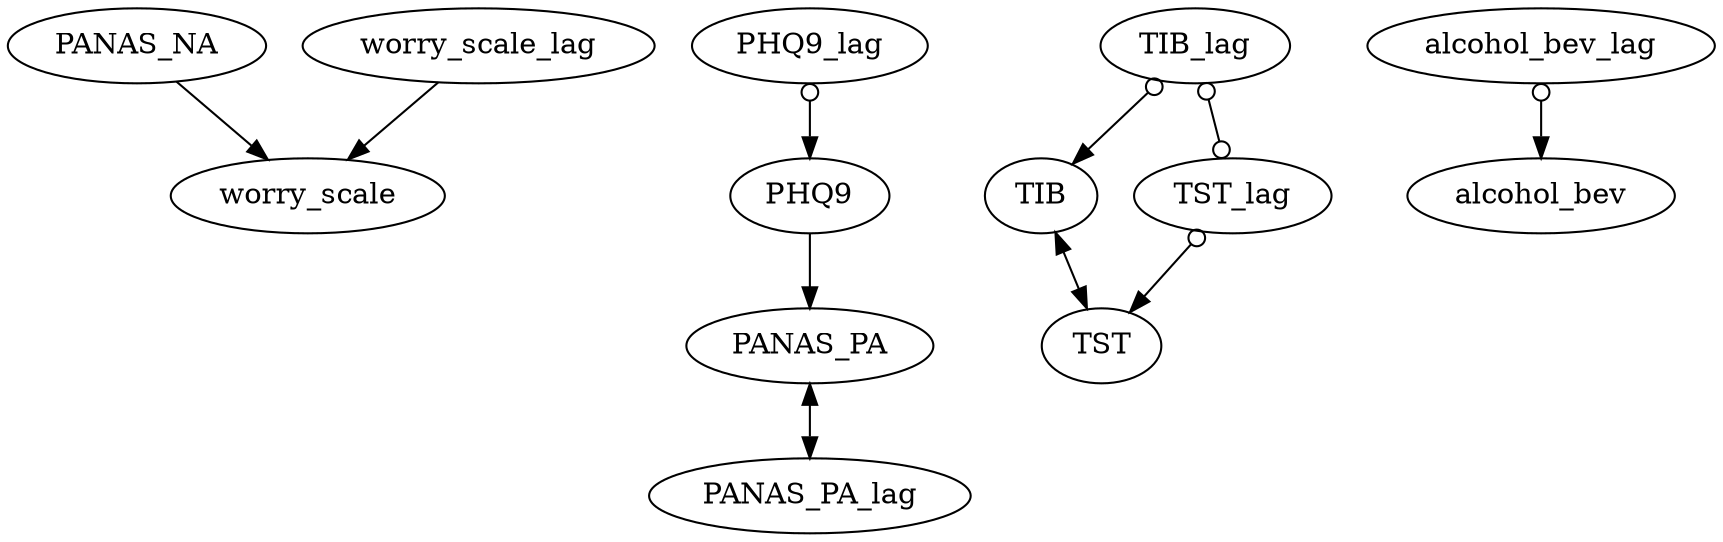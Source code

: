 digraph {
	node [color=black shape=oval]
	dpi=96
	PANAS_NA -> worry_scale [label="" arrowhead=normal arrowtail=none color=black dir=both]
	PHQ9 -> PANAS_PA [label="" arrowhead=normal arrowtail=none color=black dir=both]
	TIB_lag -> TIB [label="" arrowhead=normal arrowtail=odot color=black dir=both]
	TST_lag -> TST [label="" arrowhead=normal arrowtail=odot color=black dir=both]
	alcohol_bev_lag -> alcohol_bev [label="" arrowhead=normal arrowtail=odot color=black dir=both]
	PHQ9_lag -> PHQ9 [label="" arrowhead=normal arrowtail=odot color=black dir=both]
	worry_scale_lag -> worry_scale [label="" arrowhead=normal arrowtail=none color=black dir=both]
	PANAS_PA -> PANAS_PA_lag [label="" arrowhead=normal arrowtail=normal color=black dir=both]
	TIB -> TST [label="" arrowhead=normal arrowtail=normal color=black dir=both]
	TIB_lag -> TST_lag [label="" arrowhead=odot arrowtail=odot color=black dir=both]
}
